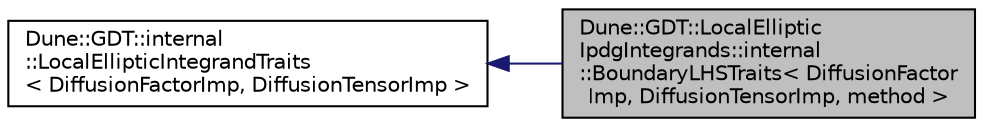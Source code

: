 digraph "Dune::GDT::LocalEllipticIpdgIntegrands::internal::BoundaryLHSTraits&lt; DiffusionFactorImp, DiffusionTensorImp, method &gt;"
{
  edge [fontname="Helvetica",fontsize="10",labelfontname="Helvetica",labelfontsize="10"];
  node [fontname="Helvetica",fontsize="10",shape=record];
  rankdir="LR";
  Node0 [label="Dune::GDT::LocalElliptic\lIpdgIntegrands::internal\l::BoundaryLHSTraits\< DiffusionFactor\lImp, DiffusionTensorImp, method \>",height=0.2,width=0.4,color="black", fillcolor="grey75", style="filled", fontcolor="black"];
  Node1 -> Node0 [dir="back",color="midnightblue",fontsize="10",style="solid",fontname="Helvetica"];
  Node1 [label="Dune::GDT::internal\l::LocalEllipticIntegrandTraits\l\< DiffusionFactorImp, DiffusionTensorImp \>",height=0.2,width=0.4,color="black", fillcolor="white", style="filled",URL="$a01482.html",tooltip="Traits for the Elliptic evaluation (variant for given diffusion factor and tensor). "];
}
